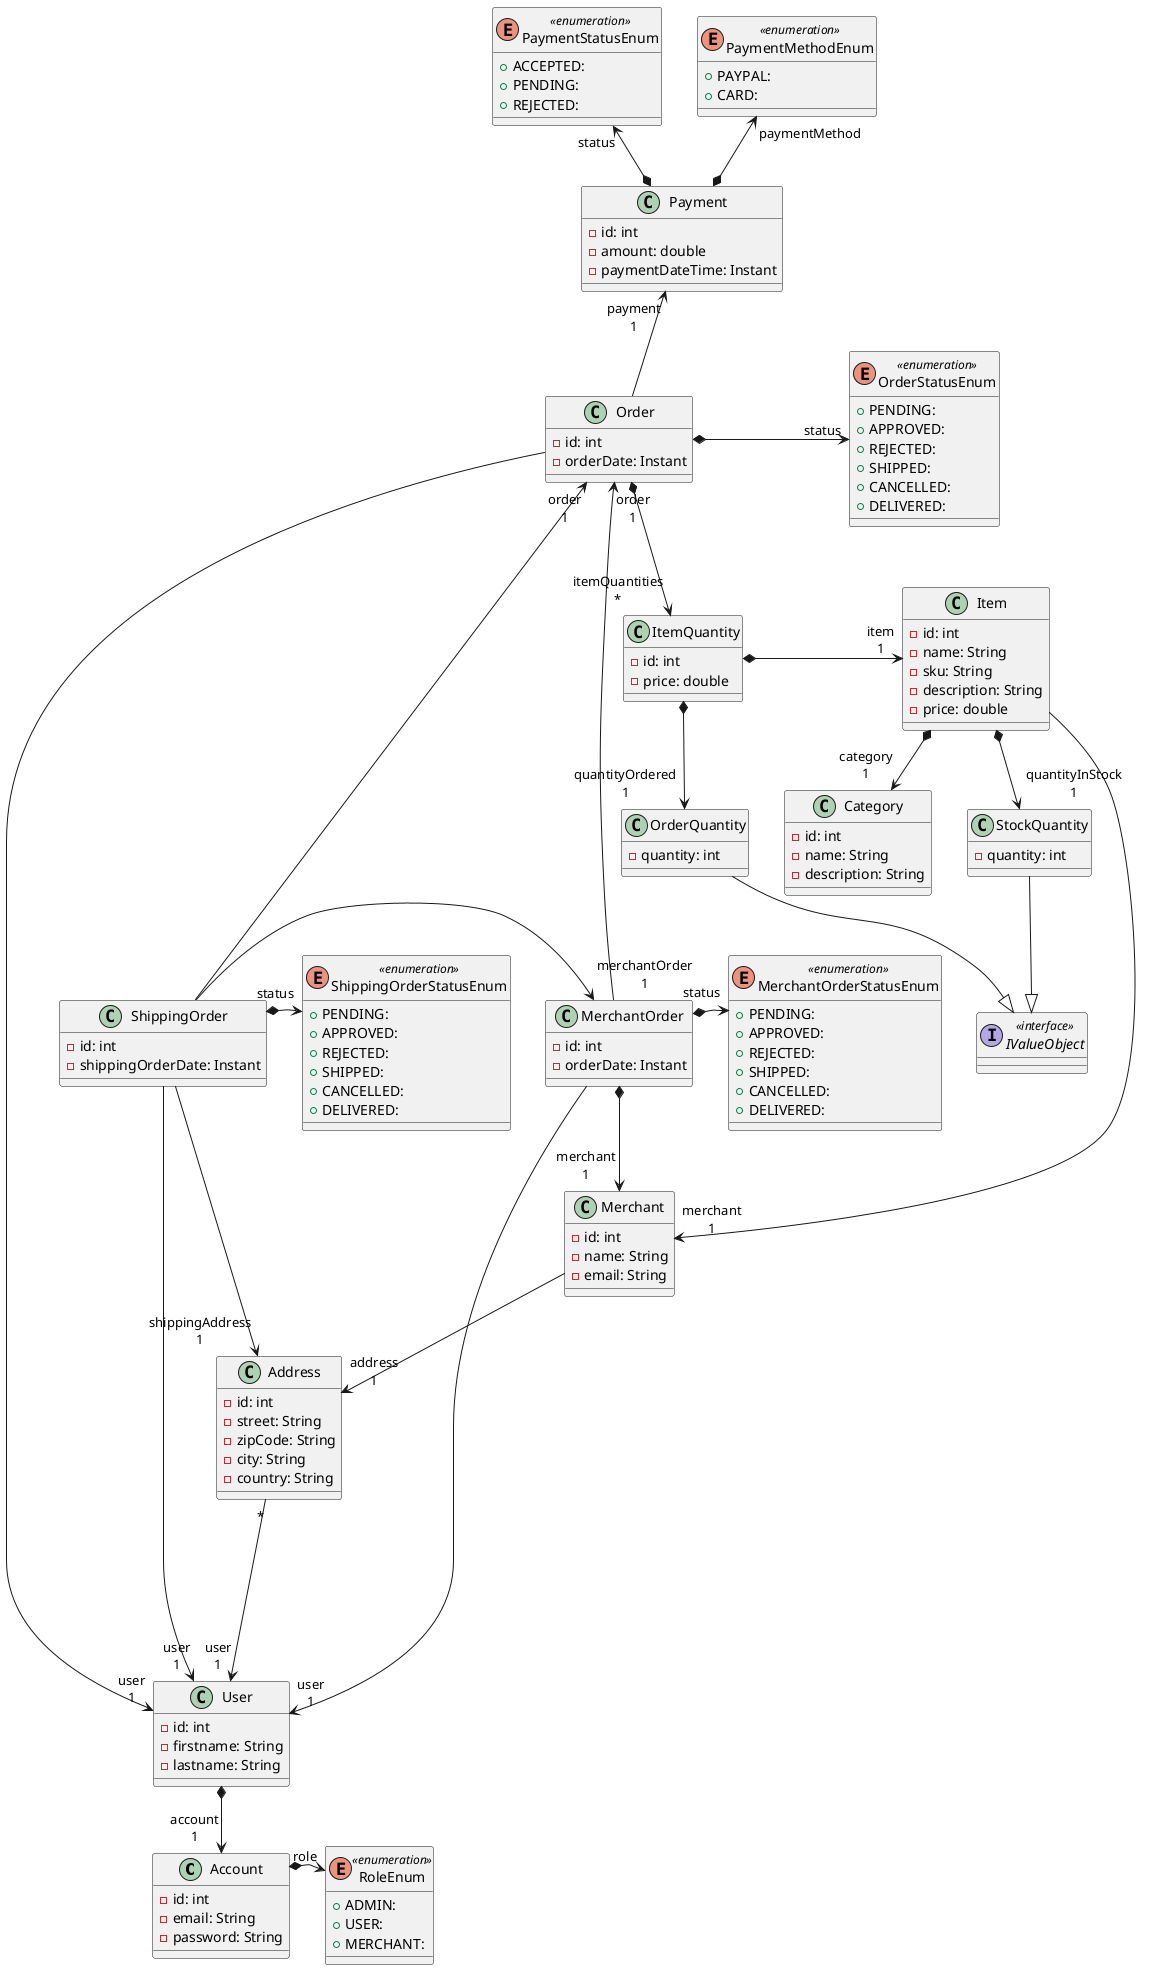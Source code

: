 @startuml

class Account {
  - id: int
  - email: String
  - password: String
}
class Address {
  - id: int
  - street: String
  - zipCode: String
  - city: String
  - country: String
}
class Category {
  - id: int
  - name: String
  - description: String
}
class Item {
  - id: int
  - name: String
  - sku: String
  - description: String
  - price: double
}
class Merchant {
  - id: int
  - name: String
  - email: String
}
class MerchantOrder {
  - id: int
  - orderDate: Instant
}
class Order {
  - id: int
  - orderDate: Instant
}
class Payment {
  - id: int
  - amount: double
  - paymentDateTime: Instant
}
class ShippingOrder {
  - id: int
  - shippingOrderDate: Instant
}
class User {
  - id: int
  - firstname: String
  - lastname: String
}
interface IValueObject << interface >>
class ItemQuantity {
  - id: int
  - price: double
}
class OrderQuantity {
  - quantity: int
}
class StockQuantity {
  - quantity: int
}
enum MerchantOrderStatusEnum << enumeration >> {
  + PENDING:
  + APPROVED:
  + REJECTED:
  + SHIPPED:
  + CANCELLED:
  + DELIVERED:
}
enum OrderStatusEnum << enumeration >> {
  + PENDING:
  + APPROVED:
  + REJECTED:
  + SHIPPED:
  + CANCELLED:
  + DELIVERED:
}
enum PaymentMethodEnum << enumeration >> {
  + PAYPAL:
  + CARD:
}
enum PaymentStatusEnum << enumeration >> {
  + ACCEPTED:
  + PENDING:
  + REJECTED:
}
enum RoleEnum << enumeration >> {
  + ADMIN:
  + USER:
  + MERCHANT:
}
enum ShippingOrderStatusEnum << enumeration >> {
  + PENDING:
  + APPROVED:
  + REJECTED:
  + SHIPPED:
  + CANCELLED:
  + DELIVERED:
}

together {
class ShippingOrder
enum ShippingOrderStatusEnum
}
together {
class MerchantOrder
enum MerchantOrderStatusEnum
class Merchant
}
together {
class Order
enum OrderStatusEnum
class ItemQuantity
class Payment
enum PaymentMethodEnum
enum PaymentStatusEnum
class OrderQuantity
}
together {
class ItemQuantity
class Item
class OrderQuantity
class StockQuantity
class Category
interface IValueObject
}

ShippingOrder -[hidden]-> ShippingOrderStatusEnum
ShippingOrder -[hidden]-> MerchantOrder
MerchantOrder -[hidden]-> MerchantOrderStatusEnum
MerchantOrderStatusEnum -[hidden]left- ShippingOrder
Account -[hidden]-> RoleEnum
Payment --[hidden]--> Category

Account                 *--right> "role" RoleEnum
Address                 "*" ----> "user\n1" User
Item                    *-right> "category\n1" Category
Item                    ----> "merchant\n1" Merchant
Item                    *--> "quantityInStock\n1" StockQuantity
ItemQuantity            *-> "item\n1" Item
ItemQuantity            *--> "quantityOrdered\n1" OrderQuantity
Merchant                --> "address\n1" Address
MerchantOrder           *--> "merchant\n1" Merchant
MerchantOrder           *-> "status" MerchantOrderStatusEnum
MerchantOrder           ----up> "order\n1" Order
MerchantOrder           -> "user\n1" User
Order                   *-> "itemQuantities\n*" ItemQuantity
Order                   *-> "status" OrderStatusEnum
Order                   --up> "payment\n1" Payment
Order                   -> "user\n1" User
Payment                 *--up> "paymentMethod" PaymentMethodEnum
Payment                 *--up> "status" PaymentStatusEnum
ShippingOrder           -> "shippingAddress\n1" Address
ShippingOrder           -left> "merchantOrder\n1" MerchantOrder
ShippingOrder           -up> "order\n1" Order
ShippingOrder           *-left> "status" ShippingOrderStatusEnum
ShippingOrder           -> "user\n1" User
User                    *--> "account\n1" Account
OrderQuantity            --^  IValueObject
StockQuantity            --^  IValueObject

@enduml
